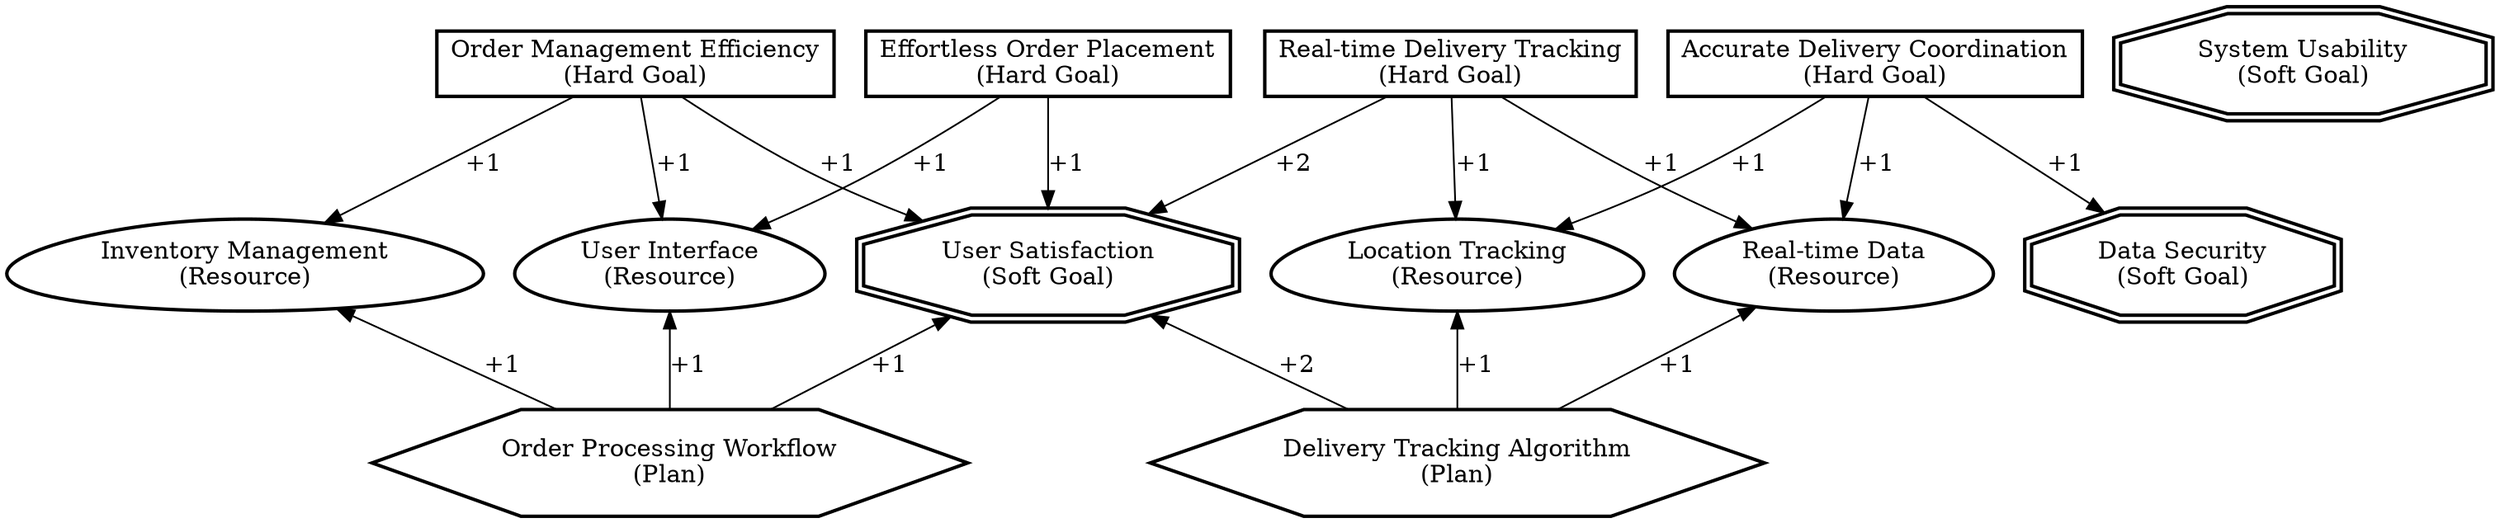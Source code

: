 digraph G {
  rankdir=TB; // Arrange nodes from top to bottom

  // Hard Goals
  node [shape=rectangle, style=bold];
  "Effortless Order Placement" [label="Effortless Order Placement\n(Hard Goal)"];
  "Real-time Delivery Tracking" [label="Real-time Delivery Tracking\n(Hard Goal)"];
  "Order Management Efficiency" [label="Order Management Efficiency\n(Hard Goal)"];
  "Accurate Delivery Coordination" [label="Accurate Delivery Coordination\n(Hard Goal)"];

  // Soft Goals
  node [shape=doubleoctagon, style=bold];
  "User Satisfaction" [label="User Satisfaction\n(Soft Goal)"];
  "System Usability" [label="System Usability\n(Soft Goal)"];
  "Data Security" [label="Data Security\n(Soft Goal)"];
  
  // Resources
  node [shape=egg, style=bold];
  "User Interface" [label="User Interface\n(Resource)"];
  "Real-time Data" [label="Real-time Data\n(Resource)"];
  "Inventory Management" [label="Inventory Management\n(Resource)"];
  "Location Tracking" [label="Location Tracking\n(Resource)"];

  // Plans
  node [shape=hexagon, style=bold];
  "Order Processing Workflow" [label="Order Processing Workflow\n(Plan)"];
  "Delivery Tracking Algorithm" [label="Delivery Tracking Algorithm\n(Plan)"];

  // Relationships with contributions
  "Effortless Order Placement" -> "User Satisfaction" [label="+1"];
  "Effortless Order Placement" -> "User Interface" [label="+1"];
  
  "Real-time Delivery Tracking" -> "Real-time Data" [label="+1"];
  "Real-time Delivery Tracking" -> "Location Tracking" [label="+1"];
  "Real-time Delivery Tracking" -> "User Satisfaction" [label="+2"];

  "Order Management Efficiency" -> "User Satisfaction" [label="+1"];
  "Order Management Efficiency" -> "User Interface" [label="+1"];
  "Order Management Efficiency" -> "Inventory Management" [label="+1"];

  "Accurate Delivery Coordination" -> "Real-time Data" [label="+1"];
  "Accurate Delivery Coordination" -> "Location Tracking" [label="+1"];
  "Accurate Delivery Coordination" -> "Data Security" [label="+1"];

  "User Satisfaction" -> "Order Processing Workflow" [dir=back,label="+1"];
  "User Interface" -> "Order Processing Workflow" [dir=back,label="+1"];
  "Inventory Management" -> "Order Processing Workflow" [dir=back,label="+1"];


  "Real-time Data" -> "Delivery Tracking Algorithm" [dir=back,label="+1"];
  "Location Tracking" -> "Delivery Tracking Algorithm" [dir=back,label="+1"];
  "User Satisfaction" -> "Delivery Tracking Algorithm" [dir=back,label="+2"];
}